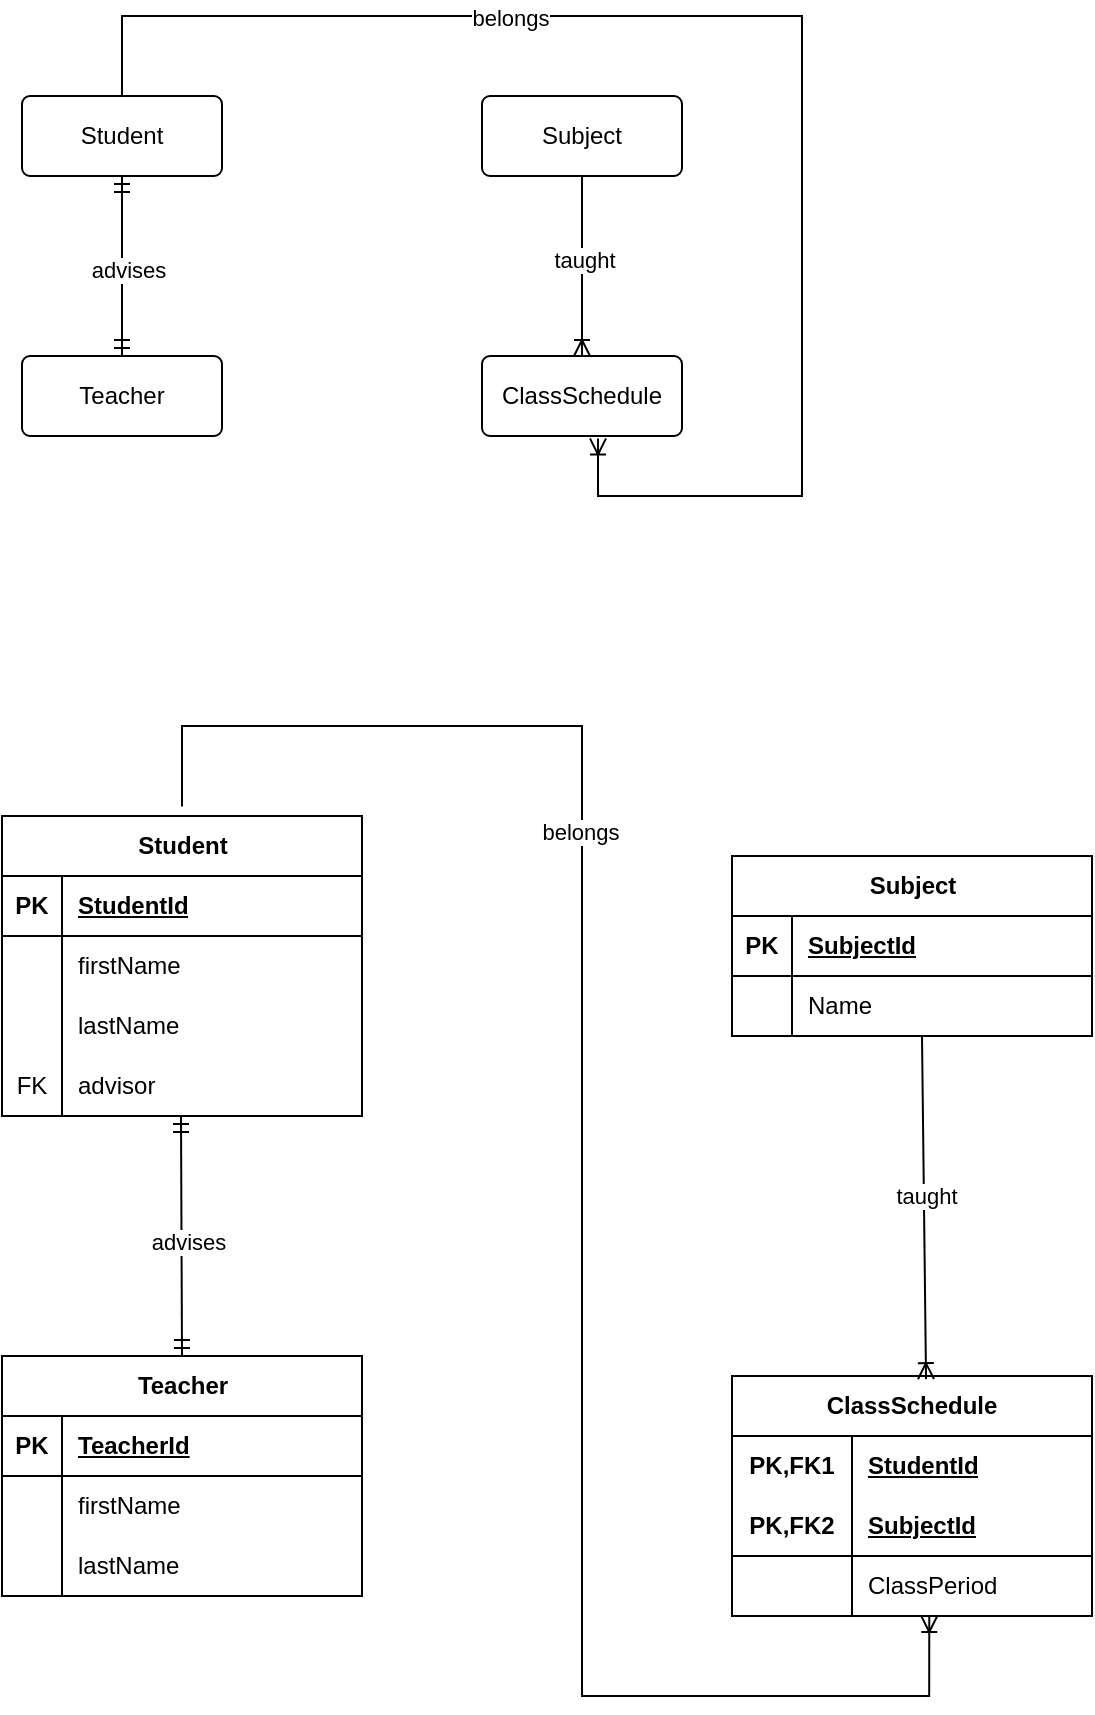 <mxfile version="24.6.3" type="github">
  <diagram id="R2lEEEUBdFMjLlhIrx00" name="Page-1">
    <mxGraphModel dx="1050" dy="570" grid="1" gridSize="10" guides="1" tooltips="1" connect="1" arrows="1" fold="1" page="1" pageScale="1" pageWidth="850" pageHeight="1100" math="0" shadow="0" extFonts="Permanent Marker^https://fonts.googleapis.com/css?family=Permanent+Marker">
      <root>
        <mxCell id="0" />
        <mxCell id="1" parent="0" />
        <mxCell id="zulGVKWJKIj5W4bkiba--1" value="Student" style="rounded=1;arcSize=10;whiteSpace=wrap;html=1;align=center;" vertex="1" parent="1">
          <mxGeometry x="70" y="50" width="100" height="40" as="geometry" />
        </mxCell>
        <mxCell id="zulGVKWJKIj5W4bkiba--2" value="Teacher" style="rounded=1;arcSize=10;whiteSpace=wrap;html=1;align=center;" vertex="1" parent="1">
          <mxGeometry x="70" y="180" width="100" height="40" as="geometry" />
        </mxCell>
        <mxCell id="zulGVKWJKIj5W4bkiba--3" value="Subject" style="rounded=1;arcSize=10;whiteSpace=wrap;html=1;align=center;" vertex="1" parent="1">
          <mxGeometry x="300" y="50" width="100" height="40" as="geometry" />
        </mxCell>
        <mxCell id="zulGVKWJKIj5W4bkiba--4" value="ClassSchedule" style="rounded=1;arcSize=10;whiteSpace=wrap;html=1;align=center;" vertex="1" parent="1">
          <mxGeometry x="300" y="180" width="100" height="40" as="geometry" />
        </mxCell>
        <mxCell id="zulGVKWJKIj5W4bkiba--8" value="" style="fontSize=12;html=1;endArrow=ERmandOne;startArrow=ERmandOne;rounded=0;exitX=0.5;exitY=1;exitDx=0;exitDy=0;" edge="1" parent="1" source="zulGVKWJKIj5W4bkiba--1" target="zulGVKWJKIj5W4bkiba--2">
          <mxGeometry width="100" height="100" relative="1" as="geometry">
            <mxPoint x="370" y="150" as="sourcePoint" />
            <mxPoint x="470" y="50" as="targetPoint" />
          </mxGeometry>
        </mxCell>
        <mxCell id="zulGVKWJKIj5W4bkiba--9" value="advises" style="edgeLabel;html=1;align=center;verticalAlign=middle;resizable=0;points=[];" vertex="1" connectable="0" parent="zulGVKWJKIj5W4bkiba--8">
          <mxGeometry x="0.04" y="3" relative="1" as="geometry">
            <mxPoint as="offset" />
          </mxGeometry>
        </mxCell>
        <mxCell id="zulGVKWJKIj5W4bkiba--10" value="" style="fontSize=12;html=1;endArrow=ERoneToMany;rounded=0;exitX=0.5;exitY=1;exitDx=0;exitDy=0;" edge="1" parent="1" source="zulGVKWJKIj5W4bkiba--3" target="zulGVKWJKIj5W4bkiba--4">
          <mxGeometry width="100" height="100" relative="1" as="geometry">
            <mxPoint x="370" y="150" as="sourcePoint" />
            <mxPoint x="470" y="50" as="targetPoint" />
          </mxGeometry>
        </mxCell>
        <mxCell id="zulGVKWJKIj5W4bkiba--11" value="taught" style="edgeLabel;html=1;align=center;verticalAlign=middle;resizable=0;points=[];" vertex="1" connectable="0" parent="zulGVKWJKIj5W4bkiba--10">
          <mxGeometry x="-0.071" y="1" relative="1" as="geometry">
            <mxPoint as="offset" />
          </mxGeometry>
        </mxCell>
        <mxCell id="zulGVKWJKIj5W4bkiba--12" value="" style="edgeStyle=orthogonalEdgeStyle;fontSize=12;html=1;endArrow=ERoneToMany;rounded=0;exitX=0.5;exitY=0;exitDx=0;exitDy=0;entryX=0.58;entryY=1.03;entryDx=0;entryDy=0;entryPerimeter=0;" edge="1" parent="1" source="zulGVKWJKIj5W4bkiba--1" target="zulGVKWJKIj5W4bkiba--4">
          <mxGeometry width="100" height="100" relative="1" as="geometry">
            <mxPoint x="370" y="150" as="sourcePoint" />
            <mxPoint x="470" y="50" as="targetPoint" />
            <Array as="points">
              <mxPoint x="120" y="10" />
              <mxPoint x="460" y="10" />
              <mxPoint x="460" y="250" />
              <mxPoint x="358" y="250" />
            </Array>
          </mxGeometry>
        </mxCell>
        <mxCell id="zulGVKWJKIj5W4bkiba--13" value="belongs" style="edgeLabel;html=1;align=center;verticalAlign=middle;resizable=0;points=[];" vertex="1" connectable="0" parent="zulGVKWJKIj5W4bkiba--12">
          <mxGeometry x="-0.377" y="-1" relative="1" as="geometry">
            <mxPoint as="offset" />
          </mxGeometry>
        </mxCell>
        <mxCell id="zulGVKWJKIj5W4bkiba--14" value="Student" style="shape=table;startSize=30;container=1;collapsible=1;childLayout=tableLayout;fixedRows=1;rowLines=0;fontStyle=1;align=center;resizeLast=1;html=1;" vertex="1" parent="1">
          <mxGeometry x="60" y="410" width="180" height="150" as="geometry" />
        </mxCell>
        <mxCell id="zulGVKWJKIj5W4bkiba--15" value="" style="shape=tableRow;horizontal=0;startSize=0;swimlaneHead=0;swimlaneBody=0;fillColor=none;collapsible=0;dropTarget=0;points=[[0,0.5],[1,0.5]];portConstraint=eastwest;top=0;left=0;right=0;bottom=1;" vertex="1" parent="zulGVKWJKIj5W4bkiba--14">
          <mxGeometry y="30" width="180" height="30" as="geometry" />
        </mxCell>
        <mxCell id="zulGVKWJKIj5W4bkiba--16" value="PK" style="shape=partialRectangle;connectable=0;fillColor=none;top=0;left=0;bottom=0;right=0;fontStyle=1;overflow=hidden;whiteSpace=wrap;html=1;" vertex="1" parent="zulGVKWJKIj5W4bkiba--15">
          <mxGeometry width="30" height="30" as="geometry">
            <mxRectangle width="30" height="30" as="alternateBounds" />
          </mxGeometry>
        </mxCell>
        <mxCell id="zulGVKWJKIj5W4bkiba--17" value="StudentId" style="shape=partialRectangle;connectable=0;fillColor=none;top=0;left=0;bottom=0;right=0;align=left;spacingLeft=6;fontStyle=5;overflow=hidden;whiteSpace=wrap;html=1;" vertex="1" parent="zulGVKWJKIj5W4bkiba--15">
          <mxGeometry x="30" width="150" height="30" as="geometry">
            <mxRectangle width="150" height="30" as="alternateBounds" />
          </mxGeometry>
        </mxCell>
        <mxCell id="zulGVKWJKIj5W4bkiba--18" value="" style="shape=tableRow;horizontal=0;startSize=0;swimlaneHead=0;swimlaneBody=0;fillColor=none;collapsible=0;dropTarget=0;points=[[0,0.5],[1,0.5]];portConstraint=eastwest;top=0;left=0;right=0;bottom=0;" vertex="1" parent="zulGVKWJKIj5W4bkiba--14">
          <mxGeometry y="60" width="180" height="30" as="geometry" />
        </mxCell>
        <mxCell id="zulGVKWJKIj5W4bkiba--19" value="" style="shape=partialRectangle;connectable=0;fillColor=none;top=0;left=0;bottom=0;right=0;editable=1;overflow=hidden;whiteSpace=wrap;html=1;" vertex="1" parent="zulGVKWJKIj5W4bkiba--18">
          <mxGeometry width="30" height="30" as="geometry">
            <mxRectangle width="30" height="30" as="alternateBounds" />
          </mxGeometry>
        </mxCell>
        <mxCell id="zulGVKWJKIj5W4bkiba--20" value="firstName" style="shape=partialRectangle;connectable=0;fillColor=none;top=0;left=0;bottom=0;right=0;align=left;spacingLeft=6;overflow=hidden;whiteSpace=wrap;html=1;" vertex="1" parent="zulGVKWJKIj5W4bkiba--18">
          <mxGeometry x="30" width="150" height="30" as="geometry">
            <mxRectangle width="150" height="30" as="alternateBounds" />
          </mxGeometry>
        </mxCell>
        <mxCell id="zulGVKWJKIj5W4bkiba--21" value="" style="shape=tableRow;horizontal=0;startSize=0;swimlaneHead=0;swimlaneBody=0;fillColor=none;collapsible=0;dropTarget=0;points=[[0,0.5],[1,0.5]];portConstraint=eastwest;top=0;left=0;right=0;bottom=0;" vertex="1" parent="zulGVKWJKIj5W4bkiba--14">
          <mxGeometry y="90" width="180" height="30" as="geometry" />
        </mxCell>
        <mxCell id="zulGVKWJKIj5W4bkiba--22" value="" style="shape=partialRectangle;connectable=0;fillColor=none;top=0;left=0;bottom=0;right=0;editable=1;overflow=hidden;whiteSpace=wrap;html=1;" vertex="1" parent="zulGVKWJKIj5W4bkiba--21">
          <mxGeometry width="30" height="30" as="geometry">
            <mxRectangle width="30" height="30" as="alternateBounds" />
          </mxGeometry>
        </mxCell>
        <mxCell id="zulGVKWJKIj5W4bkiba--23" value="lastName" style="shape=partialRectangle;connectable=0;fillColor=none;top=0;left=0;bottom=0;right=0;align=left;spacingLeft=6;overflow=hidden;whiteSpace=wrap;html=1;" vertex="1" parent="zulGVKWJKIj5W4bkiba--21">
          <mxGeometry x="30" width="150" height="30" as="geometry">
            <mxRectangle width="150" height="30" as="alternateBounds" />
          </mxGeometry>
        </mxCell>
        <mxCell id="zulGVKWJKIj5W4bkiba--24" value="" style="shape=tableRow;horizontal=0;startSize=0;swimlaneHead=0;swimlaneBody=0;fillColor=none;collapsible=0;dropTarget=0;points=[[0,0.5],[1,0.5]];portConstraint=eastwest;top=0;left=0;right=0;bottom=0;" vertex="1" parent="zulGVKWJKIj5W4bkiba--14">
          <mxGeometry y="120" width="180" height="30" as="geometry" />
        </mxCell>
        <mxCell id="zulGVKWJKIj5W4bkiba--25" value="FK" style="shape=partialRectangle;connectable=0;fillColor=none;top=0;left=0;bottom=0;right=0;editable=1;overflow=hidden;whiteSpace=wrap;html=1;" vertex="1" parent="zulGVKWJKIj5W4bkiba--24">
          <mxGeometry width="30" height="30" as="geometry">
            <mxRectangle width="30" height="30" as="alternateBounds" />
          </mxGeometry>
        </mxCell>
        <mxCell id="zulGVKWJKIj5W4bkiba--26" value="advisor" style="shape=partialRectangle;connectable=0;fillColor=none;top=0;left=0;bottom=0;right=0;align=left;spacingLeft=6;overflow=hidden;whiteSpace=wrap;html=1;" vertex="1" parent="zulGVKWJKIj5W4bkiba--24">
          <mxGeometry x="30" width="150" height="30" as="geometry">
            <mxRectangle width="150" height="30" as="alternateBounds" />
          </mxGeometry>
        </mxCell>
        <mxCell id="zulGVKWJKIj5W4bkiba--27" value="Subject" style="shape=table;startSize=30;container=1;collapsible=1;childLayout=tableLayout;fixedRows=1;rowLines=0;fontStyle=1;align=center;resizeLast=1;html=1;" vertex="1" parent="1">
          <mxGeometry x="425" y="430" width="180" height="90" as="geometry" />
        </mxCell>
        <mxCell id="zulGVKWJKIj5W4bkiba--28" value="" style="shape=tableRow;horizontal=0;startSize=0;swimlaneHead=0;swimlaneBody=0;fillColor=none;collapsible=0;dropTarget=0;points=[[0,0.5],[1,0.5]];portConstraint=eastwest;top=0;left=0;right=0;bottom=1;" vertex="1" parent="zulGVKWJKIj5W4bkiba--27">
          <mxGeometry y="30" width="180" height="30" as="geometry" />
        </mxCell>
        <mxCell id="zulGVKWJKIj5W4bkiba--29" value="PK" style="shape=partialRectangle;connectable=0;fillColor=none;top=0;left=0;bottom=0;right=0;fontStyle=1;overflow=hidden;whiteSpace=wrap;html=1;" vertex="1" parent="zulGVKWJKIj5W4bkiba--28">
          <mxGeometry width="30" height="30" as="geometry">
            <mxRectangle width="30" height="30" as="alternateBounds" />
          </mxGeometry>
        </mxCell>
        <mxCell id="zulGVKWJKIj5W4bkiba--30" value="SubjectId" style="shape=partialRectangle;connectable=0;fillColor=none;top=0;left=0;bottom=0;right=0;align=left;spacingLeft=6;fontStyle=5;overflow=hidden;whiteSpace=wrap;html=1;" vertex="1" parent="zulGVKWJKIj5W4bkiba--28">
          <mxGeometry x="30" width="150" height="30" as="geometry">
            <mxRectangle width="150" height="30" as="alternateBounds" />
          </mxGeometry>
        </mxCell>
        <mxCell id="zulGVKWJKIj5W4bkiba--31" value="" style="shape=tableRow;horizontal=0;startSize=0;swimlaneHead=0;swimlaneBody=0;fillColor=none;collapsible=0;dropTarget=0;points=[[0,0.5],[1,0.5]];portConstraint=eastwest;top=0;left=0;right=0;bottom=0;" vertex="1" parent="zulGVKWJKIj5W4bkiba--27">
          <mxGeometry y="60" width="180" height="30" as="geometry" />
        </mxCell>
        <mxCell id="zulGVKWJKIj5W4bkiba--32" value="" style="shape=partialRectangle;connectable=0;fillColor=none;top=0;left=0;bottom=0;right=0;editable=1;overflow=hidden;whiteSpace=wrap;html=1;" vertex="1" parent="zulGVKWJKIj5W4bkiba--31">
          <mxGeometry width="30" height="30" as="geometry">
            <mxRectangle width="30" height="30" as="alternateBounds" />
          </mxGeometry>
        </mxCell>
        <mxCell id="zulGVKWJKIj5W4bkiba--33" value="Name" style="shape=partialRectangle;connectable=0;fillColor=none;top=0;left=0;bottom=0;right=0;align=left;spacingLeft=6;overflow=hidden;whiteSpace=wrap;html=1;" vertex="1" parent="zulGVKWJKIj5W4bkiba--31">
          <mxGeometry x="30" width="150" height="30" as="geometry">
            <mxRectangle width="150" height="30" as="alternateBounds" />
          </mxGeometry>
        </mxCell>
        <mxCell id="zulGVKWJKIj5W4bkiba--41" value="Teacher" style="shape=table;startSize=30;container=1;collapsible=1;childLayout=tableLayout;fixedRows=1;rowLines=0;fontStyle=1;align=center;resizeLast=1;html=1;" vertex="1" parent="1">
          <mxGeometry x="60" y="680" width="180" height="120" as="geometry" />
        </mxCell>
        <mxCell id="zulGVKWJKIj5W4bkiba--42" value="" style="shape=tableRow;horizontal=0;startSize=0;swimlaneHead=0;swimlaneBody=0;fillColor=none;collapsible=0;dropTarget=0;points=[[0,0.5],[1,0.5]];portConstraint=eastwest;top=0;left=0;right=0;bottom=1;" vertex="1" parent="zulGVKWJKIj5W4bkiba--41">
          <mxGeometry y="30" width="180" height="30" as="geometry" />
        </mxCell>
        <mxCell id="zulGVKWJKIj5W4bkiba--43" value="PK" style="shape=partialRectangle;connectable=0;fillColor=none;top=0;left=0;bottom=0;right=0;fontStyle=1;overflow=hidden;whiteSpace=wrap;html=1;" vertex="1" parent="zulGVKWJKIj5W4bkiba--42">
          <mxGeometry width="30" height="30" as="geometry">
            <mxRectangle width="30" height="30" as="alternateBounds" />
          </mxGeometry>
        </mxCell>
        <mxCell id="zulGVKWJKIj5W4bkiba--44" value="TeacherId" style="shape=partialRectangle;connectable=0;fillColor=none;top=0;left=0;bottom=0;right=0;align=left;spacingLeft=6;fontStyle=5;overflow=hidden;whiteSpace=wrap;html=1;" vertex="1" parent="zulGVKWJKIj5W4bkiba--42">
          <mxGeometry x="30" width="150" height="30" as="geometry">
            <mxRectangle width="150" height="30" as="alternateBounds" />
          </mxGeometry>
        </mxCell>
        <mxCell id="zulGVKWJKIj5W4bkiba--45" value="" style="shape=tableRow;horizontal=0;startSize=0;swimlaneHead=0;swimlaneBody=0;fillColor=none;collapsible=0;dropTarget=0;points=[[0,0.5],[1,0.5]];portConstraint=eastwest;top=0;left=0;right=0;bottom=0;" vertex="1" parent="zulGVKWJKIj5W4bkiba--41">
          <mxGeometry y="60" width="180" height="30" as="geometry" />
        </mxCell>
        <mxCell id="zulGVKWJKIj5W4bkiba--46" value="" style="shape=partialRectangle;connectable=0;fillColor=none;top=0;left=0;bottom=0;right=0;editable=1;overflow=hidden;whiteSpace=wrap;html=1;" vertex="1" parent="zulGVKWJKIj5W4bkiba--45">
          <mxGeometry width="30" height="30" as="geometry">
            <mxRectangle width="30" height="30" as="alternateBounds" />
          </mxGeometry>
        </mxCell>
        <mxCell id="zulGVKWJKIj5W4bkiba--47" value="firstName" style="shape=partialRectangle;connectable=0;fillColor=none;top=0;left=0;bottom=0;right=0;align=left;spacingLeft=6;overflow=hidden;whiteSpace=wrap;html=1;" vertex="1" parent="zulGVKWJKIj5W4bkiba--45">
          <mxGeometry x="30" width="150" height="30" as="geometry">
            <mxRectangle width="150" height="30" as="alternateBounds" />
          </mxGeometry>
        </mxCell>
        <mxCell id="zulGVKWJKIj5W4bkiba--48" value="" style="shape=tableRow;horizontal=0;startSize=0;swimlaneHead=0;swimlaneBody=0;fillColor=none;collapsible=0;dropTarget=0;points=[[0,0.5],[1,0.5]];portConstraint=eastwest;top=0;left=0;right=0;bottom=0;" vertex="1" parent="zulGVKWJKIj5W4bkiba--41">
          <mxGeometry y="90" width="180" height="30" as="geometry" />
        </mxCell>
        <mxCell id="zulGVKWJKIj5W4bkiba--49" value="" style="shape=partialRectangle;connectable=0;fillColor=none;top=0;left=0;bottom=0;right=0;editable=1;overflow=hidden;whiteSpace=wrap;html=1;" vertex="1" parent="zulGVKWJKIj5W4bkiba--48">
          <mxGeometry width="30" height="30" as="geometry">
            <mxRectangle width="30" height="30" as="alternateBounds" />
          </mxGeometry>
        </mxCell>
        <mxCell id="zulGVKWJKIj5W4bkiba--50" value="lastName" style="shape=partialRectangle;connectable=0;fillColor=none;top=0;left=0;bottom=0;right=0;align=left;spacingLeft=6;overflow=hidden;whiteSpace=wrap;html=1;" vertex="1" parent="zulGVKWJKIj5W4bkiba--48">
          <mxGeometry x="30" width="150" height="30" as="geometry">
            <mxRectangle width="150" height="30" as="alternateBounds" />
          </mxGeometry>
        </mxCell>
        <mxCell id="zulGVKWJKIj5W4bkiba--54" value="ClassSchedule" style="shape=table;startSize=30;container=1;collapsible=1;childLayout=tableLayout;fixedRows=1;rowLines=0;fontStyle=1;align=center;resizeLast=1;html=1;whiteSpace=wrap;" vertex="1" parent="1">
          <mxGeometry x="425" y="690" width="180" height="120" as="geometry" />
        </mxCell>
        <mxCell id="zulGVKWJKIj5W4bkiba--55" value="" style="shape=tableRow;horizontal=0;startSize=0;swimlaneHead=0;swimlaneBody=0;fillColor=none;collapsible=0;dropTarget=0;points=[[0,0.5],[1,0.5]];portConstraint=eastwest;top=0;left=0;right=0;bottom=0;html=1;" vertex="1" parent="zulGVKWJKIj5W4bkiba--54">
          <mxGeometry y="30" width="180" height="30" as="geometry" />
        </mxCell>
        <mxCell id="zulGVKWJKIj5W4bkiba--56" value="PK,FK1" style="shape=partialRectangle;connectable=0;fillColor=none;top=0;left=0;bottom=0;right=0;fontStyle=1;overflow=hidden;html=1;whiteSpace=wrap;" vertex="1" parent="zulGVKWJKIj5W4bkiba--55">
          <mxGeometry width="60" height="30" as="geometry">
            <mxRectangle width="60" height="30" as="alternateBounds" />
          </mxGeometry>
        </mxCell>
        <mxCell id="zulGVKWJKIj5W4bkiba--57" value="StudentId" style="shape=partialRectangle;connectable=0;fillColor=none;top=0;left=0;bottom=0;right=0;align=left;spacingLeft=6;fontStyle=5;overflow=hidden;html=1;whiteSpace=wrap;" vertex="1" parent="zulGVKWJKIj5W4bkiba--55">
          <mxGeometry x="60" width="120" height="30" as="geometry">
            <mxRectangle width="120" height="30" as="alternateBounds" />
          </mxGeometry>
        </mxCell>
        <mxCell id="zulGVKWJKIj5W4bkiba--58" value="" style="shape=tableRow;horizontal=0;startSize=0;swimlaneHead=0;swimlaneBody=0;fillColor=none;collapsible=0;dropTarget=0;points=[[0,0.5],[1,0.5]];portConstraint=eastwest;top=0;left=0;right=0;bottom=1;html=1;" vertex="1" parent="zulGVKWJKIj5W4bkiba--54">
          <mxGeometry y="60" width="180" height="30" as="geometry" />
        </mxCell>
        <mxCell id="zulGVKWJKIj5W4bkiba--59" value="PK,FK2" style="shape=partialRectangle;connectable=0;fillColor=none;top=0;left=0;bottom=0;right=0;fontStyle=1;overflow=hidden;html=1;whiteSpace=wrap;" vertex="1" parent="zulGVKWJKIj5W4bkiba--58">
          <mxGeometry width="60" height="30" as="geometry">
            <mxRectangle width="60" height="30" as="alternateBounds" />
          </mxGeometry>
        </mxCell>
        <mxCell id="zulGVKWJKIj5W4bkiba--60" value="SubjectId" style="shape=partialRectangle;connectable=0;fillColor=none;top=0;left=0;bottom=0;right=0;align=left;spacingLeft=6;fontStyle=5;overflow=hidden;html=1;whiteSpace=wrap;" vertex="1" parent="zulGVKWJKIj5W4bkiba--58">
          <mxGeometry x="60" width="120" height="30" as="geometry">
            <mxRectangle width="120" height="30" as="alternateBounds" />
          </mxGeometry>
        </mxCell>
        <mxCell id="zulGVKWJKIj5W4bkiba--61" value="" style="shape=tableRow;horizontal=0;startSize=0;swimlaneHead=0;swimlaneBody=0;fillColor=none;collapsible=0;dropTarget=0;points=[[0,0.5],[1,0.5]];portConstraint=eastwest;top=0;left=0;right=0;bottom=0;html=1;" vertex="1" parent="zulGVKWJKIj5W4bkiba--54">
          <mxGeometry y="90" width="180" height="30" as="geometry" />
        </mxCell>
        <mxCell id="zulGVKWJKIj5W4bkiba--62" value="" style="shape=partialRectangle;connectable=0;fillColor=none;top=0;left=0;bottom=0;right=0;editable=1;overflow=hidden;html=1;whiteSpace=wrap;" vertex="1" parent="zulGVKWJKIj5W4bkiba--61">
          <mxGeometry width="60" height="30" as="geometry">
            <mxRectangle width="60" height="30" as="alternateBounds" />
          </mxGeometry>
        </mxCell>
        <mxCell id="zulGVKWJKIj5W4bkiba--63" value="ClassPeriod" style="shape=partialRectangle;connectable=0;fillColor=none;top=0;left=0;bottom=0;right=0;align=left;spacingLeft=6;overflow=hidden;html=1;whiteSpace=wrap;" vertex="1" parent="zulGVKWJKIj5W4bkiba--61">
          <mxGeometry x="60" width="120" height="30" as="geometry">
            <mxRectangle width="120" height="30" as="alternateBounds" />
          </mxGeometry>
        </mxCell>
        <mxCell id="zulGVKWJKIj5W4bkiba--67" value="" style="fontSize=12;html=1;endArrow=ERmandOne;startArrow=ERmandOne;rounded=0;exitX=0.5;exitY=1;exitDx=0;exitDy=0;entryX=0.5;entryY=0;entryDx=0;entryDy=0;" edge="1" parent="1" target="zulGVKWJKIj5W4bkiba--41">
          <mxGeometry width="100" height="100" relative="1" as="geometry">
            <mxPoint x="149.5" y="560" as="sourcePoint" />
            <mxPoint x="149.5" y="650" as="targetPoint" />
          </mxGeometry>
        </mxCell>
        <mxCell id="zulGVKWJKIj5W4bkiba--68" value="advises" style="edgeLabel;html=1;align=center;verticalAlign=middle;resizable=0;points=[];" vertex="1" connectable="0" parent="zulGVKWJKIj5W4bkiba--67">
          <mxGeometry x="0.04" y="3" relative="1" as="geometry">
            <mxPoint as="offset" />
          </mxGeometry>
        </mxCell>
        <mxCell id="zulGVKWJKIj5W4bkiba--69" value="" style="fontSize=12;html=1;endArrow=ERoneToMany;rounded=0;exitX=0.5;exitY=1;exitDx=0;exitDy=0;entryX=0.539;entryY=0.013;entryDx=0;entryDy=0;entryPerimeter=0;" edge="1" parent="1" target="zulGVKWJKIj5W4bkiba--54">
          <mxGeometry width="100" height="100" relative="1" as="geometry">
            <mxPoint x="520" y="520" as="sourcePoint" />
            <mxPoint x="520" y="680" as="targetPoint" />
          </mxGeometry>
        </mxCell>
        <mxCell id="zulGVKWJKIj5W4bkiba--70" value="taught" style="edgeLabel;html=1;align=center;verticalAlign=middle;resizable=0;points=[];" vertex="1" connectable="0" parent="zulGVKWJKIj5W4bkiba--69">
          <mxGeometry x="-0.071" y="1" relative="1" as="geometry">
            <mxPoint as="offset" />
          </mxGeometry>
        </mxCell>
        <mxCell id="zulGVKWJKIj5W4bkiba--71" value="" style="edgeStyle=orthogonalEdgeStyle;fontSize=12;html=1;endArrow=ERoneToMany;rounded=0;exitX=0.5;exitY=0;exitDx=0;exitDy=0;entryX=0.548;entryY=1.16;entryDx=0;entryDy=0;entryPerimeter=0;" edge="1" parent="1">
          <mxGeometry width="100" height="100" relative="1" as="geometry">
            <mxPoint x="150" y="405.2" as="sourcePoint" />
            <mxPoint x="523.64" y="810" as="targetPoint" />
            <Array as="points">
              <mxPoint x="150" y="365" />
              <mxPoint x="350" y="365" />
              <mxPoint x="350" y="850" />
              <mxPoint x="524" y="850" />
            </Array>
          </mxGeometry>
        </mxCell>
        <mxCell id="zulGVKWJKIj5W4bkiba--72" value="belongs" style="edgeLabel;html=1;align=center;verticalAlign=middle;resizable=0;points=[];" vertex="1" connectable="0" parent="zulGVKWJKIj5W4bkiba--71">
          <mxGeometry x="-0.377" y="-1" relative="1" as="geometry">
            <mxPoint as="offset" />
          </mxGeometry>
        </mxCell>
      </root>
    </mxGraphModel>
  </diagram>
</mxfile>
